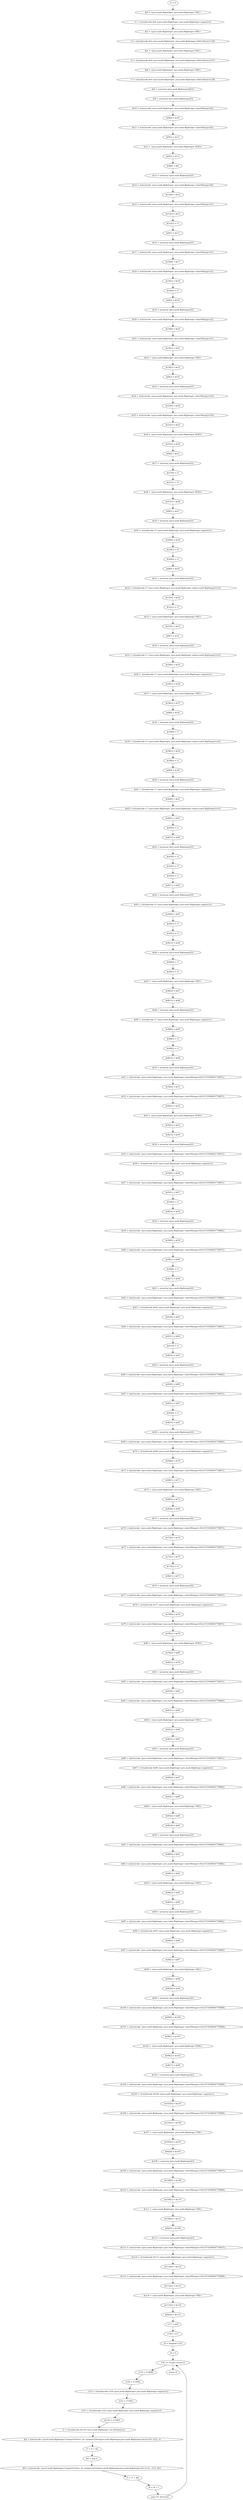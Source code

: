 digraph "unitGraph" {
    "i5 = 0"
    "$r0 = <java.math.BigInteger: java.math.BigInteger ONE>"
    "r1 = virtualinvoke $r0.<java.math.BigInteger: java.math.BigInteger negate()>()"
    "$r2 = <java.math.BigInteger: java.math.BigInteger ONE>"
    "r3 = virtualinvoke $r2.<java.math.BigInteger: java.math.BigInteger shiftLeft(int)>(126)"
    "$r4 = <java.math.BigInteger: java.math.BigInteger ONE>"
    "r5 = virtualinvoke $r4.<java.math.BigInteger: java.math.BigInteger shiftLeft(int)>(127)"
    "$r6 = <java.math.BigInteger: java.math.BigInteger ONE>"
    "r7 = virtualinvoke $r6.<java.math.BigInteger: java.math.BigInteger shiftLeft(int)>(128)"
    "$r8 = newarray (java.math.BigInteger[])[31]"
    "$r9 = newarray (java.math.BigInteger)[3]"
    "$r10 = staticinvoke <java.math.BigInteger: java.math.BigInteger valueOf(long)>(0L)"
    "$r9[0] = $r10"
    "$r11 = staticinvoke <java.math.BigInteger: java.math.BigInteger valueOf(long)>(0L)"
    "$r9[1] = $r11"
    "$r12 = <java.math.BigInteger: java.math.BigInteger ZERO>"
    "$r9[2] = $r12"
    "$r8[0] = $r9"
    "$r13 = newarray (java.math.BigInteger)[3]"
    "$r14 = staticinvoke <java.math.BigInteger: java.math.BigInteger valueOf(long)>(0L)"
    "$r13[0] = $r14"
    "$r15 = staticinvoke <java.math.BigInteger: java.math.BigInteger valueOf(long)>(1L)"
    "$r13[1] = $r15"
    "$r13[2] = r1"
    "$r8[1] = $r13"
    "$r16 = newarray (java.math.BigInteger)[3]"
    "$r17 = staticinvoke <java.math.BigInteger: java.math.BigInteger valueOf(long)>(1L)"
    "$r16[0] = $r17"
    "$r18 = staticinvoke <java.math.BigInteger: java.math.BigInteger valueOf(long)>(2L)"
    "$r16[1] = $r18"
    "$r16[2] = r1"
    "$r8[2] = $r16"
    "$r19 = newarray (java.math.BigInteger)[3]"
    "$r20 = staticinvoke <java.math.BigInteger: java.math.BigInteger valueOf(long)>(2L)"
    "$r19[0] = $r20"
    "$r21 = staticinvoke <java.math.BigInteger: java.math.BigInteger valueOf(long)>(1L)"
    "$r19[1] = $r21"
    "$r22 = <java.math.BigInteger: java.math.BigInteger ONE>"
    "$r19[2] = $r22"
    "$r8[3] = $r19"
    "$r23 = newarray (java.math.BigInteger)[3]"
    "$r24 = staticinvoke <java.math.BigInteger: java.math.BigInteger valueOf(long)>(10L)"
    "$r23[0] = $r24"
    "$r25 = staticinvoke <java.math.BigInteger: java.math.BigInteger valueOf(long)>(10L)"
    "$r23[1] = $r25"
    "$r26 = <java.math.BigInteger: java.math.BigInteger ZERO>"
    "$r23[2] = $r26"
    "$r8[4] = $r23"
    "$r27 = newarray (java.math.BigInteger)[3]"
    "$r27[0] = r5"
    "$r27[1] = r5"
    "$r28 = <java.math.BigInteger: java.math.BigInteger ZERO>"
    "$r27[2] = $r28"
    "$r8[5] = $r27"
    "$r29 = newarray (java.math.BigInteger)[3]"
    "$r30 = virtualinvoke r5.<java.math.BigInteger: java.math.BigInteger negate()>()"
    "$r29[0] = $r30"
    "$r29[1] = r5"
    "$r29[2] = r1"
    "$r8[6] = $r29"
    "$r31 = newarray (java.math.BigInteger)[3]"
    "$r32 = virtualinvoke r7.<java.math.BigInteger: java.math.BigInteger or(java.math.BigInteger)>(r3)"
    "$r31[0] = $r32"
    "$r31[1] = r7"
    "$r33 = <java.math.BigInteger: java.math.BigInteger ONE>"
    "$r31[2] = $r33"
    "$r8[7] = $r31"
    "$r34 = newarray (java.math.BigInteger)[3]"
    "$r35 = virtualinvoke r7.<java.math.BigInteger: java.math.BigInteger or(java.math.BigInteger)>(r3)"
    "$r34[0] = $r35"
    "$r36 = virtualinvoke r7.<java.math.BigInteger: java.math.BigInteger negate()>()"
    "$r34[1] = $r36"
    "$r37 = <java.math.BigInteger: java.math.BigInteger ONE>"
    "$r34[2] = $r37"
    "$r8[8] = $r34"
    "$r38 = newarray (java.math.BigInteger)[3]"
    "$r38[0] = r7"
    "$r39 = virtualinvoke r7.<java.math.BigInteger: java.math.BigInteger or(java.math.BigInteger)>(r3)"
    "$r38[1] = $r39"
    "$r38[2] = r1"
    "$r8[9] = $r38"
    "$r40 = newarray (java.math.BigInteger)[3]"
    "$r41 = virtualinvoke r7.<java.math.BigInteger: java.math.BigInteger negate()>()"
    "$r40[0] = $r41"
    "$r42 = virtualinvoke r7.<java.math.BigInteger: java.math.BigInteger or(java.math.BigInteger)>(r3)"
    "$r40[1] = $r42"
    "$r40[2] = r1"
    "$r8[10] = $r40"
    "$r43 = newarray (java.math.BigInteger)[3]"
    "$r43[0] = r5"
    "$r43[1] = r7"
    "$r43[2] = r1"
    "$r8[11] = $r43"
    "$r44 = newarray (java.math.BigInteger)[3]"
    "$r45 = virtualinvoke r5.<java.math.BigInteger: java.math.BigInteger negate()>()"
    "$r44[0] = $r45"
    "$r44[1] = r7"
    "$r44[2] = r1"
    "$r8[12] = $r44"
    "$r46 = newarray (java.math.BigInteger)[3]"
    "$r46[0] = r7"
    "$r46[1] = r5"
    "$r47 = <java.math.BigInteger: java.math.BigInteger ONE>"
    "$r46[2] = $r47"
    "$r8[13] = $r46"
    "$r48 = newarray (java.math.BigInteger)[3]"
    "$r49 = virtualinvoke r7.<java.math.BigInteger: java.math.BigInteger negate()>()"
    "$r48[0] = $r49"
    "$r48[1] = r5"
    "$r48[2] = r1"
    "$r8[14] = $r48"
    "$r50 = newarray (java.math.BigInteger)[3]"
    "$r51 = staticinvoke <java.math.BigInteger: java.math.BigInteger valueOf(long)>(9223372036854775807L)"
    "$r50[0] = $r51"
    "$r52 = staticinvoke <java.math.BigInteger: java.math.BigInteger valueOf(long)>(9223372036854775807L)"
    "$r50[1] = $r52"
    "$r53 = <java.math.BigInteger: java.math.BigInteger ZERO>"
    "$r50[2] = $r53"
    "$r8[15] = $r50"
    "$r54 = newarray (java.math.BigInteger)[3]"
    "$r55 = staticinvoke <java.math.BigInteger: java.math.BigInteger valueOf(long)>(9223372036854775807L)"
    "$r56 = virtualinvoke $r55.<java.math.BigInteger: java.math.BigInteger negate()>()"
    "$r54[0] = $r56"
    "$r57 = staticinvoke <java.math.BigInteger: java.math.BigInteger valueOf(long)>(9223372036854775807L)"
    "$r54[1] = $r57"
    "$r54[2] = r1"
    "$r8[16] = $r54"
    "$r58 = newarray (java.math.BigInteger)[3]"
    "$r59 = staticinvoke <java.math.BigInteger: java.math.BigInteger valueOf(long)>(9223372036854775806L)"
    "$r58[0] = $r59"
    "$r60 = staticinvoke <java.math.BigInteger: java.math.BigInteger valueOf(long)>(9223372036854775807L)"
    "$r58[1] = $r60"
    "$r58[2] = r1"
    "$r8[17] = $r58"
    "$r61 = newarray (java.math.BigInteger)[3]"
    "$r62 = staticinvoke <java.math.BigInteger: java.math.BigInteger valueOf(long)>(9223372036854775806L)"
    "$r63 = virtualinvoke $r62.<java.math.BigInteger: java.math.BigInteger negate()>()"
    "$r61[0] = $r63"
    "$r64 = staticinvoke <java.math.BigInteger: java.math.BigInteger valueOf(long)>(9223372036854775807L)"
    "$r61[1] = $r64"
    "$r61[2] = r1"
    "$r8[18] = $r61"
    "$r65 = newarray (java.math.BigInteger)[3]"
    "$r66 = staticinvoke <java.math.BigInteger: java.math.BigInteger valueOf(long)>(-9223372036854775808L)"
    "$r65[0] = $r66"
    "$r67 = staticinvoke <java.math.BigInteger: java.math.BigInteger valueOf(long)>(9223372036854775807L)"
    "$r65[1] = $r67"
    "$r65[2] = r1"
    "$r8[19] = $r65"
    "$r68 = newarray (java.math.BigInteger)[3]"
    "$r69 = staticinvoke <java.math.BigInteger: java.math.BigInteger valueOf(long)>(-9223372036854775808L)"
    "$r70 = virtualinvoke $r69.<java.math.BigInteger: java.math.BigInteger negate()>()"
    "$r68[0] = $r70"
    "$r71 = staticinvoke <java.math.BigInteger: java.math.BigInteger valueOf(long)>(9223372036854775807L)"
    "$r68[1] = $r71"
    "$r72 = <java.math.BigInteger: java.math.BigInteger ONE>"
    "$r68[2] = $r72"
    "$r8[20] = $r68"
    "$r73 = newarray (java.math.BigInteger)[3]"
    "$r74 = staticinvoke <java.math.BigInteger: java.math.BigInteger valueOf(long)>(-9223372036854775807L)"
    "$r73[0] = $r74"
    "$r75 = staticinvoke <java.math.BigInteger: java.math.BigInteger valueOf(long)>(9223372036854775807L)"
    "$r73[1] = $r75"
    "$r73[2] = r1"
    "$r8[21] = $r73"
    "$r76 = newarray (java.math.BigInteger)[3]"
    "$r77 = staticinvoke <java.math.BigInteger: java.math.BigInteger valueOf(long)>(-9223372036854775807L)"
    "$r78 = virtualinvoke $r77.<java.math.BigInteger: java.math.BigInteger negate()>()"
    "$r76[0] = $r78"
    "$r79 = staticinvoke <java.math.BigInteger: java.math.BigInteger valueOf(long)>(9223372036854775807L)"
    "$r76[1] = $r79"
    "$r80 = <java.math.BigInteger: java.math.BigInteger ZERO>"
    "$r76[2] = $r80"
    "$r8[22] = $r76"
    "$r81 = newarray (java.math.BigInteger)[3]"
    "$r82 = staticinvoke <java.math.BigInteger: java.math.BigInteger valueOf(long)>(9223372036854775807L)"
    "$r81[0] = $r82"
    "$r83 = staticinvoke <java.math.BigInteger: java.math.BigInteger valueOf(long)>(-9223372036854775808L)"
    "$r81[1] = $r83"
    "$r84 = <java.math.BigInteger: java.math.BigInteger ONE>"
    "$r81[2] = $r84"
    "$r8[23] = $r81"
    "$r85 = newarray (java.math.BigInteger)[3]"
    "$r86 = staticinvoke <java.math.BigInteger: java.math.BigInteger valueOf(long)>(9223372036854775807L)"
    "$r87 = virtualinvoke $r86.<java.math.BigInteger: java.math.BigInteger negate()>()"
    "$r85[0] = $r87"
    "$r88 = staticinvoke <java.math.BigInteger: java.math.BigInteger valueOf(long)>(-9223372036854775808L)"
    "$r85[1] = $r88"
    "$r89 = <java.math.BigInteger: java.math.BigInteger ONE>"
    "$r85[2] = $r89"
    "$r8[24] = $r85"
    "$r90 = newarray (java.math.BigInteger)[3]"
    "$r91 = staticinvoke <java.math.BigInteger: java.math.BigInteger valueOf(long)>(9223372036854775806L)"
    "$r90[0] = $r91"
    "$r92 = staticinvoke <java.math.BigInteger: java.math.BigInteger valueOf(long)>(-9223372036854775808L)"
    "$r90[1] = $r92"
    "$r93 = <java.math.BigInteger: java.math.BigInteger ONE>"
    "$r90[2] = $r93"
    "$r8[25] = $r90"
    "$r94 = newarray (java.math.BigInteger)[3]"
    "$r95 = staticinvoke <java.math.BigInteger: java.math.BigInteger valueOf(long)>(9223372036854775806L)"
    "$r96 = virtualinvoke $r95.<java.math.BigInteger: java.math.BigInteger negate()>()"
    "$r94[0] = $r96"
    "$r97 = staticinvoke <java.math.BigInteger: java.math.BigInteger valueOf(long)>(-9223372036854775808L)"
    "$r94[1] = $r97"
    "$r98 = <java.math.BigInteger: java.math.BigInteger ONE>"
    "$r94[2] = $r98"
    "$r8[26] = $r94"
    "$r99 = newarray (java.math.BigInteger)[3]"
    "$r100 = staticinvoke <java.math.BigInteger: java.math.BigInteger valueOf(long)>(-9223372036854775808L)"
    "$r99[0] = $r100"
    "$r101 = staticinvoke <java.math.BigInteger: java.math.BigInteger valueOf(long)>(-9223372036854775808L)"
    "$r99[1] = $r101"
    "$r102 = <java.math.BigInteger: java.math.BigInteger ZERO>"
    "$r99[2] = $r102"
    "$r8[27] = $r99"
    "$r103 = newarray (java.math.BigInteger)[3]"
    "$r104 = staticinvoke <java.math.BigInteger: java.math.BigInteger valueOf(long)>(-9223372036854775808L)"
    "$r105 = virtualinvoke $r104.<java.math.BigInteger: java.math.BigInteger negate()>()"
    "$r103[0] = $r105"
    "$r106 = staticinvoke <java.math.BigInteger: java.math.BigInteger valueOf(long)>(-9223372036854775808L)"
    "$r103[1] = $r106"
    "$r107 = <java.math.BigInteger: java.math.BigInteger ONE>"
    "$r103[2] = $r107"
    "$r8[28] = $r103"
    "$r108 = newarray (java.math.BigInteger)[3]"
    "$r109 = staticinvoke <java.math.BigInteger: java.math.BigInteger valueOf(long)>(-9223372036854775807L)"
    "$r108[0] = $r109"
    "$r110 = staticinvoke <java.math.BigInteger: java.math.BigInteger valueOf(long)>(-9223372036854775808L)"
    "$r108[1] = $r110"
    "$r111 = <java.math.BigInteger: java.math.BigInteger ONE>"
    "$r108[2] = $r111"
    "$r8[29] = $r108"
    "$r112 = newarray (java.math.BigInteger)[3]"
    "$r113 = staticinvoke <java.math.BigInteger: java.math.BigInteger valueOf(long)>(-9223372036854775807L)"
    "$r114 = virtualinvoke $r113.<java.math.BigInteger: java.math.BigInteger negate()>()"
    "$r112[0] = $r114"
    "$r115 = staticinvoke <java.math.BigInteger: java.math.BigInteger valueOf(long)>(-9223372036854775808L)"
    "$r112[1] = $r115"
    "$r116 = <java.math.BigInteger: java.math.BigInteger ONE>"
    "$r112[2] = $r116"
    "$r8[30] = $r112"
    "r117 = $r8"
    "r118 = r117"
    "i0 = lengthof r118"
    "i6 = 0"
    "if i6 >= i0 goto return i5"
    "r119 = r118[i6]"
    "r120 = r119[0]"
    "r121 = virtualinvoke r120.<java.math.BigInteger: java.math.BigInteger negate()>()"
    "r122 = r119[1]"
    "r123 = virtualinvoke r122.<java.math.BigInteger: java.math.BigInteger negate()>()"
    "$r124 = r119[2]"
    "i1 = virtualinvoke $r124.<java.math.BigInteger: int intValue()>()"
    "$i2 = staticinvoke <javaT.math.BigInteger.CompareToTests: int compareToTest(java.math.BigInteger,java.math.BigInteger,int)>(r120, r122, i1)"
    "i7 = i5 + $i2"
    "$i3 = neg i1"
    "$i4 = staticinvoke <javaT.math.BigInteger.CompareToTests: int compareToTest(java.math.BigInteger,java.math.BigInteger,int)>(r121, r123, $i3)"
    "i5 = i7 + $i4"
    "i6 = i6 + 1"
    "goto [?= (branch)]"
    "return i5"
    "i5 = 0"->"$r0 = <java.math.BigInteger: java.math.BigInteger ONE>";
    "$r0 = <java.math.BigInteger: java.math.BigInteger ONE>"->"r1 = virtualinvoke $r0.<java.math.BigInteger: java.math.BigInteger negate()>()";
    "r1 = virtualinvoke $r0.<java.math.BigInteger: java.math.BigInteger negate()>()"->"$r2 = <java.math.BigInteger: java.math.BigInteger ONE>";
    "$r2 = <java.math.BigInteger: java.math.BigInteger ONE>"->"r3 = virtualinvoke $r2.<java.math.BigInteger: java.math.BigInteger shiftLeft(int)>(126)";
    "r3 = virtualinvoke $r2.<java.math.BigInteger: java.math.BigInteger shiftLeft(int)>(126)"->"$r4 = <java.math.BigInteger: java.math.BigInteger ONE>";
    "$r4 = <java.math.BigInteger: java.math.BigInteger ONE>"->"r5 = virtualinvoke $r4.<java.math.BigInteger: java.math.BigInteger shiftLeft(int)>(127)";
    "r5 = virtualinvoke $r4.<java.math.BigInteger: java.math.BigInteger shiftLeft(int)>(127)"->"$r6 = <java.math.BigInteger: java.math.BigInteger ONE>";
    "$r6 = <java.math.BigInteger: java.math.BigInteger ONE>"->"r7 = virtualinvoke $r6.<java.math.BigInteger: java.math.BigInteger shiftLeft(int)>(128)";
    "r7 = virtualinvoke $r6.<java.math.BigInteger: java.math.BigInteger shiftLeft(int)>(128)"->"$r8 = newarray (java.math.BigInteger[])[31]";
    "$r8 = newarray (java.math.BigInteger[])[31]"->"$r9 = newarray (java.math.BigInteger)[3]";
    "$r9 = newarray (java.math.BigInteger)[3]"->"$r10 = staticinvoke <java.math.BigInteger: java.math.BigInteger valueOf(long)>(0L)";
    "$r10 = staticinvoke <java.math.BigInteger: java.math.BigInteger valueOf(long)>(0L)"->"$r9[0] = $r10";
    "$r9[0] = $r10"->"$r11 = staticinvoke <java.math.BigInteger: java.math.BigInteger valueOf(long)>(0L)";
    "$r11 = staticinvoke <java.math.BigInteger: java.math.BigInteger valueOf(long)>(0L)"->"$r9[1] = $r11";
    "$r9[1] = $r11"->"$r12 = <java.math.BigInteger: java.math.BigInteger ZERO>";
    "$r12 = <java.math.BigInteger: java.math.BigInteger ZERO>"->"$r9[2] = $r12";
    "$r9[2] = $r12"->"$r8[0] = $r9";
    "$r8[0] = $r9"->"$r13 = newarray (java.math.BigInteger)[3]";
    "$r13 = newarray (java.math.BigInteger)[3]"->"$r14 = staticinvoke <java.math.BigInteger: java.math.BigInteger valueOf(long)>(0L)";
    "$r14 = staticinvoke <java.math.BigInteger: java.math.BigInteger valueOf(long)>(0L)"->"$r13[0] = $r14";
    "$r13[0] = $r14"->"$r15 = staticinvoke <java.math.BigInteger: java.math.BigInteger valueOf(long)>(1L)";
    "$r15 = staticinvoke <java.math.BigInteger: java.math.BigInteger valueOf(long)>(1L)"->"$r13[1] = $r15";
    "$r13[1] = $r15"->"$r13[2] = r1";
    "$r13[2] = r1"->"$r8[1] = $r13";
    "$r8[1] = $r13"->"$r16 = newarray (java.math.BigInteger)[3]";
    "$r16 = newarray (java.math.BigInteger)[3]"->"$r17 = staticinvoke <java.math.BigInteger: java.math.BigInteger valueOf(long)>(1L)";
    "$r17 = staticinvoke <java.math.BigInteger: java.math.BigInteger valueOf(long)>(1L)"->"$r16[0] = $r17";
    "$r16[0] = $r17"->"$r18 = staticinvoke <java.math.BigInteger: java.math.BigInteger valueOf(long)>(2L)";
    "$r18 = staticinvoke <java.math.BigInteger: java.math.BigInteger valueOf(long)>(2L)"->"$r16[1] = $r18";
    "$r16[1] = $r18"->"$r16[2] = r1";
    "$r16[2] = r1"->"$r8[2] = $r16";
    "$r8[2] = $r16"->"$r19 = newarray (java.math.BigInteger)[3]";
    "$r19 = newarray (java.math.BigInteger)[3]"->"$r20 = staticinvoke <java.math.BigInteger: java.math.BigInteger valueOf(long)>(2L)";
    "$r20 = staticinvoke <java.math.BigInteger: java.math.BigInteger valueOf(long)>(2L)"->"$r19[0] = $r20";
    "$r19[0] = $r20"->"$r21 = staticinvoke <java.math.BigInteger: java.math.BigInteger valueOf(long)>(1L)";
    "$r21 = staticinvoke <java.math.BigInteger: java.math.BigInteger valueOf(long)>(1L)"->"$r19[1] = $r21";
    "$r19[1] = $r21"->"$r22 = <java.math.BigInteger: java.math.BigInteger ONE>";
    "$r22 = <java.math.BigInteger: java.math.BigInteger ONE>"->"$r19[2] = $r22";
    "$r19[2] = $r22"->"$r8[3] = $r19";
    "$r8[3] = $r19"->"$r23 = newarray (java.math.BigInteger)[3]";
    "$r23 = newarray (java.math.BigInteger)[3]"->"$r24 = staticinvoke <java.math.BigInteger: java.math.BigInteger valueOf(long)>(10L)";
    "$r24 = staticinvoke <java.math.BigInteger: java.math.BigInteger valueOf(long)>(10L)"->"$r23[0] = $r24";
    "$r23[0] = $r24"->"$r25 = staticinvoke <java.math.BigInteger: java.math.BigInteger valueOf(long)>(10L)";
    "$r25 = staticinvoke <java.math.BigInteger: java.math.BigInteger valueOf(long)>(10L)"->"$r23[1] = $r25";
    "$r23[1] = $r25"->"$r26 = <java.math.BigInteger: java.math.BigInteger ZERO>";
    "$r26 = <java.math.BigInteger: java.math.BigInteger ZERO>"->"$r23[2] = $r26";
    "$r23[2] = $r26"->"$r8[4] = $r23";
    "$r8[4] = $r23"->"$r27 = newarray (java.math.BigInteger)[3]";
    "$r27 = newarray (java.math.BigInteger)[3]"->"$r27[0] = r5";
    "$r27[0] = r5"->"$r27[1] = r5";
    "$r27[1] = r5"->"$r28 = <java.math.BigInteger: java.math.BigInteger ZERO>";
    "$r28 = <java.math.BigInteger: java.math.BigInteger ZERO>"->"$r27[2] = $r28";
    "$r27[2] = $r28"->"$r8[5] = $r27";
    "$r8[5] = $r27"->"$r29 = newarray (java.math.BigInteger)[3]";
    "$r29 = newarray (java.math.BigInteger)[3]"->"$r30 = virtualinvoke r5.<java.math.BigInteger: java.math.BigInteger negate()>()";
    "$r30 = virtualinvoke r5.<java.math.BigInteger: java.math.BigInteger negate()>()"->"$r29[0] = $r30";
    "$r29[0] = $r30"->"$r29[1] = r5";
    "$r29[1] = r5"->"$r29[2] = r1";
    "$r29[2] = r1"->"$r8[6] = $r29";
    "$r8[6] = $r29"->"$r31 = newarray (java.math.BigInteger)[3]";
    "$r31 = newarray (java.math.BigInteger)[3]"->"$r32 = virtualinvoke r7.<java.math.BigInteger: java.math.BigInteger or(java.math.BigInteger)>(r3)";
    "$r32 = virtualinvoke r7.<java.math.BigInteger: java.math.BigInteger or(java.math.BigInteger)>(r3)"->"$r31[0] = $r32";
    "$r31[0] = $r32"->"$r31[1] = r7";
    "$r31[1] = r7"->"$r33 = <java.math.BigInteger: java.math.BigInteger ONE>";
    "$r33 = <java.math.BigInteger: java.math.BigInteger ONE>"->"$r31[2] = $r33";
    "$r31[2] = $r33"->"$r8[7] = $r31";
    "$r8[7] = $r31"->"$r34 = newarray (java.math.BigInteger)[3]";
    "$r34 = newarray (java.math.BigInteger)[3]"->"$r35 = virtualinvoke r7.<java.math.BigInteger: java.math.BigInteger or(java.math.BigInteger)>(r3)";
    "$r35 = virtualinvoke r7.<java.math.BigInteger: java.math.BigInteger or(java.math.BigInteger)>(r3)"->"$r34[0] = $r35";
    "$r34[0] = $r35"->"$r36 = virtualinvoke r7.<java.math.BigInteger: java.math.BigInteger negate()>()";
    "$r36 = virtualinvoke r7.<java.math.BigInteger: java.math.BigInteger negate()>()"->"$r34[1] = $r36";
    "$r34[1] = $r36"->"$r37 = <java.math.BigInteger: java.math.BigInteger ONE>";
    "$r37 = <java.math.BigInteger: java.math.BigInteger ONE>"->"$r34[2] = $r37";
    "$r34[2] = $r37"->"$r8[8] = $r34";
    "$r8[8] = $r34"->"$r38 = newarray (java.math.BigInteger)[3]";
    "$r38 = newarray (java.math.BigInteger)[3]"->"$r38[0] = r7";
    "$r38[0] = r7"->"$r39 = virtualinvoke r7.<java.math.BigInteger: java.math.BigInteger or(java.math.BigInteger)>(r3)";
    "$r39 = virtualinvoke r7.<java.math.BigInteger: java.math.BigInteger or(java.math.BigInteger)>(r3)"->"$r38[1] = $r39";
    "$r38[1] = $r39"->"$r38[2] = r1";
    "$r38[2] = r1"->"$r8[9] = $r38";
    "$r8[9] = $r38"->"$r40 = newarray (java.math.BigInteger)[3]";
    "$r40 = newarray (java.math.BigInteger)[3]"->"$r41 = virtualinvoke r7.<java.math.BigInteger: java.math.BigInteger negate()>()";
    "$r41 = virtualinvoke r7.<java.math.BigInteger: java.math.BigInteger negate()>()"->"$r40[0] = $r41";
    "$r40[0] = $r41"->"$r42 = virtualinvoke r7.<java.math.BigInteger: java.math.BigInteger or(java.math.BigInteger)>(r3)";
    "$r42 = virtualinvoke r7.<java.math.BigInteger: java.math.BigInteger or(java.math.BigInteger)>(r3)"->"$r40[1] = $r42";
    "$r40[1] = $r42"->"$r40[2] = r1";
    "$r40[2] = r1"->"$r8[10] = $r40";
    "$r8[10] = $r40"->"$r43 = newarray (java.math.BigInteger)[3]";
    "$r43 = newarray (java.math.BigInteger)[3]"->"$r43[0] = r5";
    "$r43[0] = r5"->"$r43[1] = r7";
    "$r43[1] = r7"->"$r43[2] = r1";
    "$r43[2] = r1"->"$r8[11] = $r43";
    "$r8[11] = $r43"->"$r44 = newarray (java.math.BigInteger)[3]";
    "$r44 = newarray (java.math.BigInteger)[3]"->"$r45 = virtualinvoke r5.<java.math.BigInteger: java.math.BigInteger negate()>()";
    "$r45 = virtualinvoke r5.<java.math.BigInteger: java.math.BigInteger negate()>()"->"$r44[0] = $r45";
    "$r44[0] = $r45"->"$r44[1] = r7";
    "$r44[1] = r7"->"$r44[2] = r1";
    "$r44[2] = r1"->"$r8[12] = $r44";
    "$r8[12] = $r44"->"$r46 = newarray (java.math.BigInteger)[3]";
    "$r46 = newarray (java.math.BigInteger)[3]"->"$r46[0] = r7";
    "$r46[0] = r7"->"$r46[1] = r5";
    "$r46[1] = r5"->"$r47 = <java.math.BigInteger: java.math.BigInteger ONE>";
    "$r47 = <java.math.BigInteger: java.math.BigInteger ONE>"->"$r46[2] = $r47";
    "$r46[2] = $r47"->"$r8[13] = $r46";
    "$r8[13] = $r46"->"$r48 = newarray (java.math.BigInteger)[3]";
    "$r48 = newarray (java.math.BigInteger)[3]"->"$r49 = virtualinvoke r7.<java.math.BigInteger: java.math.BigInteger negate()>()";
    "$r49 = virtualinvoke r7.<java.math.BigInteger: java.math.BigInteger negate()>()"->"$r48[0] = $r49";
    "$r48[0] = $r49"->"$r48[1] = r5";
    "$r48[1] = r5"->"$r48[2] = r1";
    "$r48[2] = r1"->"$r8[14] = $r48";
    "$r8[14] = $r48"->"$r50 = newarray (java.math.BigInteger)[3]";
    "$r50 = newarray (java.math.BigInteger)[3]"->"$r51 = staticinvoke <java.math.BigInteger: java.math.BigInteger valueOf(long)>(9223372036854775807L)";
    "$r51 = staticinvoke <java.math.BigInteger: java.math.BigInteger valueOf(long)>(9223372036854775807L)"->"$r50[0] = $r51";
    "$r50[0] = $r51"->"$r52 = staticinvoke <java.math.BigInteger: java.math.BigInteger valueOf(long)>(9223372036854775807L)";
    "$r52 = staticinvoke <java.math.BigInteger: java.math.BigInteger valueOf(long)>(9223372036854775807L)"->"$r50[1] = $r52";
    "$r50[1] = $r52"->"$r53 = <java.math.BigInteger: java.math.BigInteger ZERO>";
    "$r53 = <java.math.BigInteger: java.math.BigInteger ZERO>"->"$r50[2] = $r53";
    "$r50[2] = $r53"->"$r8[15] = $r50";
    "$r8[15] = $r50"->"$r54 = newarray (java.math.BigInteger)[3]";
    "$r54 = newarray (java.math.BigInteger)[3]"->"$r55 = staticinvoke <java.math.BigInteger: java.math.BigInteger valueOf(long)>(9223372036854775807L)";
    "$r55 = staticinvoke <java.math.BigInteger: java.math.BigInteger valueOf(long)>(9223372036854775807L)"->"$r56 = virtualinvoke $r55.<java.math.BigInteger: java.math.BigInteger negate()>()";
    "$r56 = virtualinvoke $r55.<java.math.BigInteger: java.math.BigInteger negate()>()"->"$r54[0] = $r56";
    "$r54[0] = $r56"->"$r57 = staticinvoke <java.math.BigInteger: java.math.BigInteger valueOf(long)>(9223372036854775807L)";
    "$r57 = staticinvoke <java.math.BigInteger: java.math.BigInteger valueOf(long)>(9223372036854775807L)"->"$r54[1] = $r57";
    "$r54[1] = $r57"->"$r54[2] = r1";
    "$r54[2] = r1"->"$r8[16] = $r54";
    "$r8[16] = $r54"->"$r58 = newarray (java.math.BigInteger)[3]";
    "$r58 = newarray (java.math.BigInteger)[3]"->"$r59 = staticinvoke <java.math.BigInteger: java.math.BigInteger valueOf(long)>(9223372036854775806L)";
    "$r59 = staticinvoke <java.math.BigInteger: java.math.BigInteger valueOf(long)>(9223372036854775806L)"->"$r58[0] = $r59";
    "$r58[0] = $r59"->"$r60 = staticinvoke <java.math.BigInteger: java.math.BigInteger valueOf(long)>(9223372036854775807L)";
    "$r60 = staticinvoke <java.math.BigInteger: java.math.BigInteger valueOf(long)>(9223372036854775807L)"->"$r58[1] = $r60";
    "$r58[1] = $r60"->"$r58[2] = r1";
    "$r58[2] = r1"->"$r8[17] = $r58";
    "$r8[17] = $r58"->"$r61 = newarray (java.math.BigInteger)[3]";
    "$r61 = newarray (java.math.BigInteger)[3]"->"$r62 = staticinvoke <java.math.BigInteger: java.math.BigInteger valueOf(long)>(9223372036854775806L)";
    "$r62 = staticinvoke <java.math.BigInteger: java.math.BigInteger valueOf(long)>(9223372036854775806L)"->"$r63 = virtualinvoke $r62.<java.math.BigInteger: java.math.BigInteger negate()>()";
    "$r63 = virtualinvoke $r62.<java.math.BigInteger: java.math.BigInteger negate()>()"->"$r61[0] = $r63";
    "$r61[0] = $r63"->"$r64 = staticinvoke <java.math.BigInteger: java.math.BigInteger valueOf(long)>(9223372036854775807L)";
    "$r64 = staticinvoke <java.math.BigInteger: java.math.BigInteger valueOf(long)>(9223372036854775807L)"->"$r61[1] = $r64";
    "$r61[1] = $r64"->"$r61[2] = r1";
    "$r61[2] = r1"->"$r8[18] = $r61";
    "$r8[18] = $r61"->"$r65 = newarray (java.math.BigInteger)[3]";
    "$r65 = newarray (java.math.BigInteger)[3]"->"$r66 = staticinvoke <java.math.BigInteger: java.math.BigInteger valueOf(long)>(-9223372036854775808L)";
    "$r66 = staticinvoke <java.math.BigInteger: java.math.BigInteger valueOf(long)>(-9223372036854775808L)"->"$r65[0] = $r66";
    "$r65[0] = $r66"->"$r67 = staticinvoke <java.math.BigInteger: java.math.BigInteger valueOf(long)>(9223372036854775807L)";
    "$r67 = staticinvoke <java.math.BigInteger: java.math.BigInteger valueOf(long)>(9223372036854775807L)"->"$r65[1] = $r67";
    "$r65[1] = $r67"->"$r65[2] = r1";
    "$r65[2] = r1"->"$r8[19] = $r65";
    "$r8[19] = $r65"->"$r68 = newarray (java.math.BigInteger)[3]";
    "$r68 = newarray (java.math.BigInteger)[3]"->"$r69 = staticinvoke <java.math.BigInteger: java.math.BigInteger valueOf(long)>(-9223372036854775808L)";
    "$r69 = staticinvoke <java.math.BigInteger: java.math.BigInteger valueOf(long)>(-9223372036854775808L)"->"$r70 = virtualinvoke $r69.<java.math.BigInteger: java.math.BigInteger negate()>()";
    "$r70 = virtualinvoke $r69.<java.math.BigInteger: java.math.BigInteger negate()>()"->"$r68[0] = $r70";
    "$r68[0] = $r70"->"$r71 = staticinvoke <java.math.BigInteger: java.math.BigInteger valueOf(long)>(9223372036854775807L)";
    "$r71 = staticinvoke <java.math.BigInteger: java.math.BigInteger valueOf(long)>(9223372036854775807L)"->"$r68[1] = $r71";
    "$r68[1] = $r71"->"$r72 = <java.math.BigInteger: java.math.BigInteger ONE>";
    "$r72 = <java.math.BigInteger: java.math.BigInteger ONE>"->"$r68[2] = $r72";
    "$r68[2] = $r72"->"$r8[20] = $r68";
    "$r8[20] = $r68"->"$r73 = newarray (java.math.BigInteger)[3]";
    "$r73 = newarray (java.math.BigInteger)[3]"->"$r74 = staticinvoke <java.math.BigInteger: java.math.BigInteger valueOf(long)>(-9223372036854775807L)";
    "$r74 = staticinvoke <java.math.BigInteger: java.math.BigInteger valueOf(long)>(-9223372036854775807L)"->"$r73[0] = $r74";
    "$r73[0] = $r74"->"$r75 = staticinvoke <java.math.BigInteger: java.math.BigInteger valueOf(long)>(9223372036854775807L)";
    "$r75 = staticinvoke <java.math.BigInteger: java.math.BigInteger valueOf(long)>(9223372036854775807L)"->"$r73[1] = $r75";
    "$r73[1] = $r75"->"$r73[2] = r1";
    "$r73[2] = r1"->"$r8[21] = $r73";
    "$r8[21] = $r73"->"$r76 = newarray (java.math.BigInteger)[3]";
    "$r76 = newarray (java.math.BigInteger)[3]"->"$r77 = staticinvoke <java.math.BigInteger: java.math.BigInteger valueOf(long)>(-9223372036854775807L)";
    "$r77 = staticinvoke <java.math.BigInteger: java.math.BigInteger valueOf(long)>(-9223372036854775807L)"->"$r78 = virtualinvoke $r77.<java.math.BigInteger: java.math.BigInteger negate()>()";
    "$r78 = virtualinvoke $r77.<java.math.BigInteger: java.math.BigInteger negate()>()"->"$r76[0] = $r78";
    "$r76[0] = $r78"->"$r79 = staticinvoke <java.math.BigInteger: java.math.BigInteger valueOf(long)>(9223372036854775807L)";
    "$r79 = staticinvoke <java.math.BigInteger: java.math.BigInteger valueOf(long)>(9223372036854775807L)"->"$r76[1] = $r79";
    "$r76[1] = $r79"->"$r80 = <java.math.BigInteger: java.math.BigInteger ZERO>";
    "$r80 = <java.math.BigInteger: java.math.BigInteger ZERO>"->"$r76[2] = $r80";
    "$r76[2] = $r80"->"$r8[22] = $r76";
    "$r8[22] = $r76"->"$r81 = newarray (java.math.BigInteger)[3]";
    "$r81 = newarray (java.math.BigInteger)[3]"->"$r82 = staticinvoke <java.math.BigInteger: java.math.BigInteger valueOf(long)>(9223372036854775807L)";
    "$r82 = staticinvoke <java.math.BigInteger: java.math.BigInteger valueOf(long)>(9223372036854775807L)"->"$r81[0] = $r82";
    "$r81[0] = $r82"->"$r83 = staticinvoke <java.math.BigInteger: java.math.BigInteger valueOf(long)>(-9223372036854775808L)";
    "$r83 = staticinvoke <java.math.BigInteger: java.math.BigInteger valueOf(long)>(-9223372036854775808L)"->"$r81[1] = $r83";
    "$r81[1] = $r83"->"$r84 = <java.math.BigInteger: java.math.BigInteger ONE>";
    "$r84 = <java.math.BigInteger: java.math.BigInteger ONE>"->"$r81[2] = $r84";
    "$r81[2] = $r84"->"$r8[23] = $r81";
    "$r8[23] = $r81"->"$r85 = newarray (java.math.BigInteger)[3]";
    "$r85 = newarray (java.math.BigInteger)[3]"->"$r86 = staticinvoke <java.math.BigInteger: java.math.BigInteger valueOf(long)>(9223372036854775807L)";
    "$r86 = staticinvoke <java.math.BigInteger: java.math.BigInteger valueOf(long)>(9223372036854775807L)"->"$r87 = virtualinvoke $r86.<java.math.BigInteger: java.math.BigInteger negate()>()";
    "$r87 = virtualinvoke $r86.<java.math.BigInteger: java.math.BigInteger negate()>()"->"$r85[0] = $r87";
    "$r85[0] = $r87"->"$r88 = staticinvoke <java.math.BigInteger: java.math.BigInteger valueOf(long)>(-9223372036854775808L)";
    "$r88 = staticinvoke <java.math.BigInteger: java.math.BigInteger valueOf(long)>(-9223372036854775808L)"->"$r85[1] = $r88";
    "$r85[1] = $r88"->"$r89 = <java.math.BigInteger: java.math.BigInteger ONE>";
    "$r89 = <java.math.BigInteger: java.math.BigInteger ONE>"->"$r85[2] = $r89";
    "$r85[2] = $r89"->"$r8[24] = $r85";
    "$r8[24] = $r85"->"$r90 = newarray (java.math.BigInteger)[3]";
    "$r90 = newarray (java.math.BigInteger)[3]"->"$r91 = staticinvoke <java.math.BigInteger: java.math.BigInteger valueOf(long)>(9223372036854775806L)";
    "$r91 = staticinvoke <java.math.BigInteger: java.math.BigInteger valueOf(long)>(9223372036854775806L)"->"$r90[0] = $r91";
    "$r90[0] = $r91"->"$r92 = staticinvoke <java.math.BigInteger: java.math.BigInteger valueOf(long)>(-9223372036854775808L)";
    "$r92 = staticinvoke <java.math.BigInteger: java.math.BigInteger valueOf(long)>(-9223372036854775808L)"->"$r90[1] = $r92";
    "$r90[1] = $r92"->"$r93 = <java.math.BigInteger: java.math.BigInteger ONE>";
    "$r93 = <java.math.BigInteger: java.math.BigInteger ONE>"->"$r90[2] = $r93";
    "$r90[2] = $r93"->"$r8[25] = $r90";
    "$r8[25] = $r90"->"$r94 = newarray (java.math.BigInteger)[3]";
    "$r94 = newarray (java.math.BigInteger)[3]"->"$r95 = staticinvoke <java.math.BigInteger: java.math.BigInteger valueOf(long)>(9223372036854775806L)";
    "$r95 = staticinvoke <java.math.BigInteger: java.math.BigInteger valueOf(long)>(9223372036854775806L)"->"$r96 = virtualinvoke $r95.<java.math.BigInteger: java.math.BigInteger negate()>()";
    "$r96 = virtualinvoke $r95.<java.math.BigInteger: java.math.BigInteger negate()>()"->"$r94[0] = $r96";
    "$r94[0] = $r96"->"$r97 = staticinvoke <java.math.BigInteger: java.math.BigInteger valueOf(long)>(-9223372036854775808L)";
    "$r97 = staticinvoke <java.math.BigInteger: java.math.BigInteger valueOf(long)>(-9223372036854775808L)"->"$r94[1] = $r97";
    "$r94[1] = $r97"->"$r98 = <java.math.BigInteger: java.math.BigInteger ONE>";
    "$r98 = <java.math.BigInteger: java.math.BigInteger ONE>"->"$r94[2] = $r98";
    "$r94[2] = $r98"->"$r8[26] = $r94";
    "$r8[26] = $r94"->"$r99 = newarray (java.math.BigInteger)[3]";
    "$r99 = newarray (java.math.BigInteger)[3]"->"$r100 = staticinvoke <java.math.BigInteger: java.math.BigInteger valueOf(long)>(-9223372036854775808L)";
    "$r100 = staticinvoke <java.math.BigInteger: java.math.BigInteger valueOf(long)>(-9223372036854775808L)"->"$r99[0] = $r100";
    "$r99[0] = $r100"->"$r101 = staticinvoke <java.math.BigInteger: java.math.BigInteger valueOf(long)>(-9223372036854775808L)";
    "$r101 = staticinvoke <java.math.BigInteger: java.math.BigInteger valueOf(long)>(-9223372036854775808L)"->"$r99[1] = $r101";
    "$r99[1] = $r101"->"$r102 = <java.math.BigInteger: java.math.BigInteger ZERO>";
    "$r102 = <java.math.BigInteger: java.math.BigInteger ZERO>"->"$r99[2] = $r102";
    "$r99[2] = $r102"->"$r8[27] = $r99";
    "$r8[27] = $r99"->"$r103 = newarray (java.math.BigInteger)[3]";
    "$r103 = newarray (java.math.BigInteger)[3]"->"$r104 = staticinvoke <java.math.BigInteger: java.math.BigInteger valueOf(long)>(-9223372036854775808L)";
    "$r104 = staticinvoke <java.math.BigInteger: java.math.BigInteger valueOf(long)>(-9223372036854775808L)"->"$r105 = virtualinvoke $r104.<java.math.BigInteger: java.math.BigInteger negate()>()";
    "$r105 = virtualinvoke $r104.<java.math.BigInteger: java.math.BigInteger negate()>()"->"$r103[0] = $r105";
    "$r103[0] = $r105"->"$r106 = staticinvoke <java.math.BigInteger: java.math.BigInteger valueOf(long)>(-9223372036854775808L)";
    "$r106 = staticinvoke <java.math.BigInteger: java.math.BigInteger valueOf(long)>(-9223372036854775808L)"->"$r103[1] = $r106";
    "$r103[1] = $r106"->"$r107 = <java.math.BigInteger: java.math.BigInteger ONE>";
    "$r107 = <java.math.BigInteger: java.math.BigInteger ONE>"->"$r103[2] = $r107";
    "$r103[2] = $r107"->"$r8[28] = $r103";
    "$r8[28] = $r103"->"$r108 = newarray (java.math.BigInteger)[3]";
    "$r108 = newarray (java.math.BigInteger)[3]"->"$r109 = staticinvoke <java.math.BigInteger: java.math.BigInteger valueOf(long)>(-9223372036854775807L)";
    "$r109 = staticinvoke <java.math.BigInteger: java.math.BigInteger valueOf(long)>(-9223372036854775807L)"->"$r108[0] = $r109";
    "$r108[0] = $r109"->"$r110 = staticinvoke <java.math.BigInteger: java.math.BigInteger valueOf(long)>(-9223372036854775808L)";
    "$r110 = staticinvoke <java.math.BigInteger: java.math.BigInteger valueOf(long)>(-9223372036854775808L)"->"$r108[1] = $r110";
    "$r108[1] = $r110"->"$r111 = <java.math.BigInteger: java.math.BigInteger ONE>";
    "$r111 = <java.math.BigInteger: java.math.BigInteger ONE>"->"$r108[2] = $r111";
    "$r108[2] = $r111"->"$r8[29] = $r108";
    "$r8[29] = $r108"->"$r112 = newarray (java.math.BigInteger)[3]";
    "$r112 = newarray (java.math.BigInteger)[3]"->"$r113 = staticinvoke <java.math.BigInteger: java.math.BigInteger valueOf(long)>(-9223372036854775807L)";
    "$r113 = staticinvoke <java.math.BigInteger: java.math.BigInteger valueOf(long)>(-9223372036854775807L)"->"$r114 = virtualinvoke $r113.<java.math.BigInteger: java.math.BigInteger negate()>()";
    "$r114 = virtualinvoke $r113.<java.math.BigInteger: java.math.BigInteger negate()>()"->"$r112[0] = $r114";
    "$r112[0] = $r114"->"$r115 = staticinvoke <java.math.BigInteger: java.math.BigInteger valueOf(long)>(-9223372036854775808L)";
    "$r115 = staticinvoke <java.math.BigInteger: java.math.BigInteger valueOf(long)>(-9223372036854775808L)"->"$r112[1] = $r115";
    "$r112[1] = $r115"->"$r116 = <java.math.BigInteger: java.math.BigInteger ONE>";
    "$r116 = <java.math.BigInteger: java.math.BigInteger ONE>"->"$r112[2] = $r116";
    "$r112[2] = $r116"->"$r8[30] = $r112";
    "$r8[30] = $r112"->"r117 = $r8";
    "r117 = $r8"->"r118 = r117";
    "r118 = r117"->"i0 = lengthof r118";
    "i0 = lengthof r118"->"i6 = 0";
    "i6 = 0"->"if i6 >= i0 goto return i5";
    "if i6 >= i0 goto return i5"->"r119 = r118[i6]";
    "if i6 >= i0 goto return i5"->"return i5";
    "r119 = r118[i6]"->"r120 = r119[0]";
    "r120 = r119[0]"->"r121 = virtualinvoke r120.<java.math.BigInteger: java.math.BigInteger negate()>()";
    "r121 = virtualinvoke r120.<java.math.BigInteger: java.math.BigInteger negate()>()"->"r122 = r119[1]";
    "r122 = r119[1]"->"r123 = virtualinvoke r122.<java.math.BigInteger: java.math.BigInteger negate()>()";
    "r123 = virtualinvoke r122.<java.math.BigInteger: java.math.BigInteger negate()>()"->"$r124 = r119[2]";
    "$r124 = r119[2]"->"i1 = virtualinvoke $r124.<java.math.BigInteger: int intValue()>()";
    "i1 = virtualinvoke $r124.<java.math.BigInteger: int intValue()>()"->"$i2 = staticinvoke <javaT.math.BigInteger.CompareToTests: int compareToTest(java.math.BigInteger,java.math.BigInteger,int)>(r120, r122, i1)";
    "$i2 = staticinvoke <javaT.math.BigInteger.CompareToTests: int compareToTest(java.math.BigInteger,java.math.BigInteger,int)>(r120, r122, i1)"->"i7 = i5 + $i2";
    "i7 = i5 + $i2"->"$i3 = neg i1";
    "$i3 = neg i1"->"$i4 = staticinvoke <javaT.math.BigInteger.CompareToTests: int compareToTest(java.math.BigInteger,java.math.BigInteger,int)>(r121, r123, $i3)";
    "$i4 = staticinvoke <javaT.math.BigInteger.CompareToTests: int compareToTest(java.math.BigInteger,java.math.BigInteger,int)>(r121, r123, $i3)"->"i5 = i7 + $i4";
    "i5 = i7 + $i4"->"i6 = i6 + 1";
    "i6 = i6 + 1"->"goto [?= (branch)]";
    "goto [?= (branch)]"->"if i6 >= i0 goto return i5";
}
